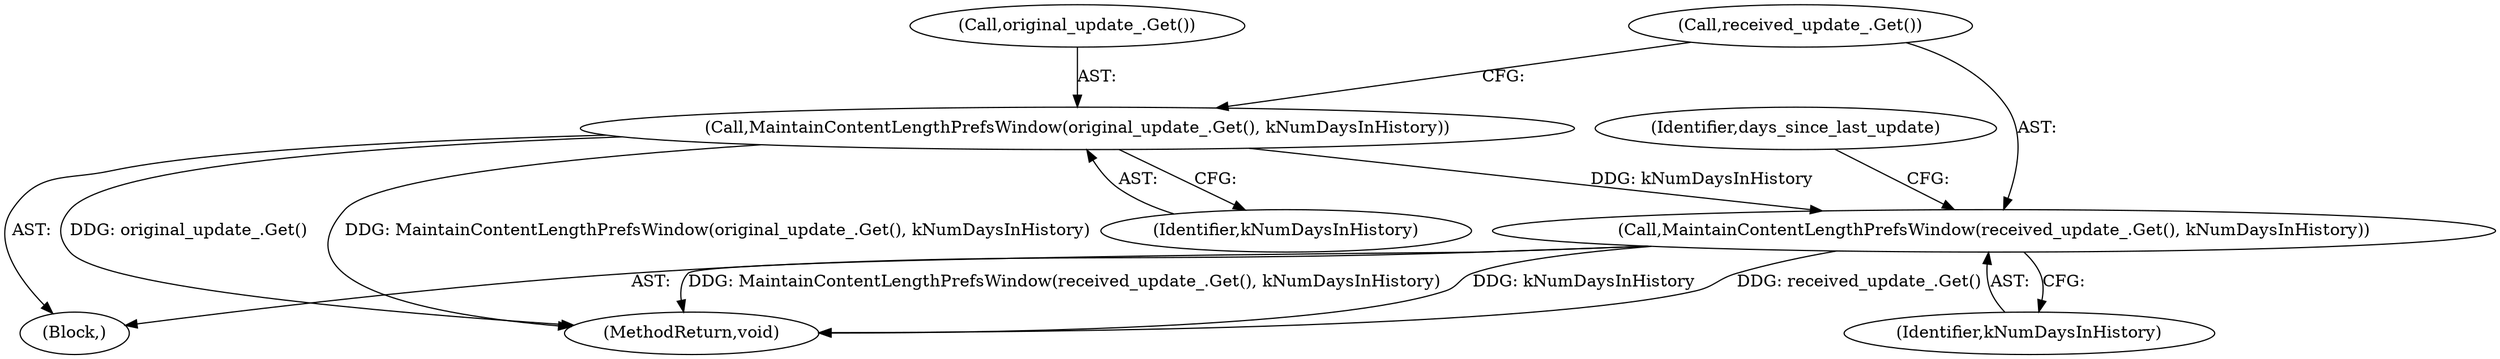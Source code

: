 digraph "1_Chrome_828eab2216a765dea92575c290421c115b8ad028_8@del" {
"1000103" [label="(Call,MaintainContentLengthPrefsWindow(original_update_.Get(), kNumDaysInHistory))"];
"1000106" [label="(Call,MaintainContentLengthPrefsWindow(received_update_.Get(), kNumDaysInHistory))"];
"1000102" [label="(Block,)"];
"1000105" [label="(Identifier,kNumDaysInHistory)"];
"1000107" [label="(Call,received_update_.Get())"];
"1000106" [label="(Call,MaintainContentLengthPrefsWindow(received_update_.Get(), kNumDaysInHistory))"];
"1000103" [label="(Call,MaintainContentLengthPrefsWindow(original_update_.Get(), kNumDaysInHistory))"];
"1000104" [label="(Call,original_update_.Get())"];
"1000108" [label="(Identifier,kNumDaysInHistory)"];
"1000110" [label="(Identifier,days_since_last_update)"];
"1000116" [label="(MethodReturn,void)"];
"1000103" -> "1000102"  [label="AST: "];
"1000103" -> "1000105"  [label="CFG: "];
"1000104" -> "1000103"  [label="AST: "];
"1000105" -> "1000103"  [label="AST: "];
"1000107" -> "1000103"  [label="CFG: "];
"1000103" -> "1000116"  [label="DDG: original_update_.Get()"];
"1000103" -> "1000116"  [label="DDG: MaintainContentLengthPrefsWindow(original_update_.Get(), kNumDaysInHistory)"];
"1000103" -> "1000106"  [label="DDG: kNumDaysInHistory"];
"1000106" -> "1000102"  [label="AST: "];
"1000106" -> "1000108"  [label="CFG: "];
"1000107" -> "1000106"  [label="AST: "];
"1000108" -> "1000106"  [label="AST: "];
"1000110" -> "1000106"  [label="CFG: "];
"1000106" -> "1000116"  [label="DDG: kNumDaysInHistory"];
"1000106" -> "1000116"  [label="DDG: received_update_.Get()"];
"1000106" -> "1000116"  [label="DDG: MaintainContentLengthPrefsWindow(received_update_.Get(), kNumDaysInHistory)"];
}
